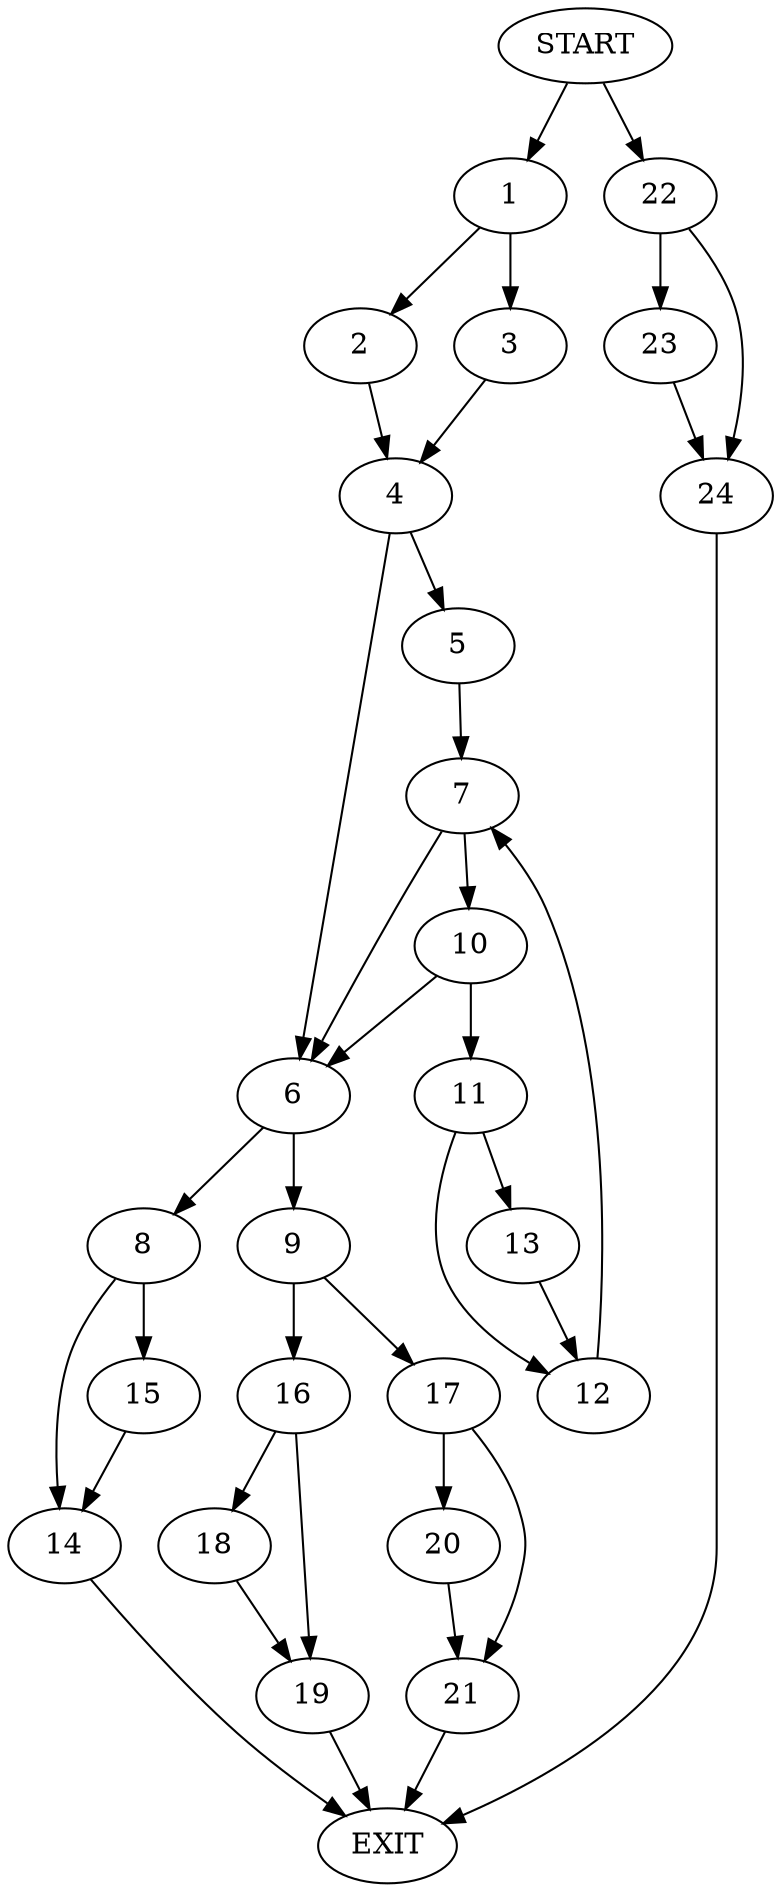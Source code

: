 digraph {
0 [label="START"]
25 [label="EXIT"]
0 -> 1
1 -> 2
1 -> 3
2 -> 4
3 -> 4
4 -> 5
4 -> 6
5 -> 7
6 -> 8
6 -> 9
7 -> 10
7 -> 6
10 -> 11
10 -> 6
11 -> 12
11 -> 13
12 -> 7
13 -> 12
8 -> 14
8 -> 15
9 -> 16
9 -> 17
16 -> 18
16 -> 19
17 -> 20
17 -> 21
20 -> 21
21 -> 25
18 -> 19
19 -> 25
15 -> 14
14 -> 25
0 -> 22
22 -> 23
22 -> 24
24 -> 25
23 -> 24
}
